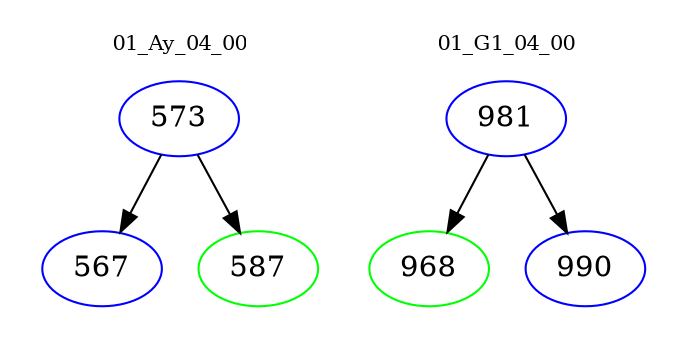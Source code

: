 digraph{
subgraph cluster_0 {
color = white
label = "01_Ay_04_00";
fontsize=10;
T0_573 [label="573", color="blue"]
T0_573 -> T0_567 [color="black"]
T0_567 [label="567", color="blue"]
T0_573 -> T0_587 [color="black"]
T0_587 [label="587", color="green"]
}
subgraph cluster_1 {
color = white
label = "01_G1_04_00";
fontsize=10;
T1_981 [label="981", color="blue"]
T1_981 -> T1_968 [color="black"]
T1_968 [label="968", color="green"]
T1_981 -> T1_990 [color="black"]
T1_990 [label="990", color="blue"]
}
}
